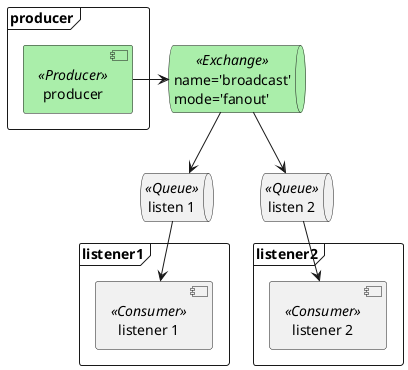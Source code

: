   @startuml
    frame producer {    
      component  "producer" <<Producer>> as Producer #aaeeaa
    }  
      queue  "name='broadcast'\nmode='fanout'" <<Exchange>> as broadcast #aaeeaa 
      queue  "listen 1" <<Queue>> as l1
      queue  "listen 2" <<Queue>> as l2
    frame listener1 {    
      component  "listener 1" <<Consumer>> as Listener1 
    }
    frame listener2 {    
      component  "listener 2" <<Consumer>> as Listener2 
    }  
      
      
      Producer -> broadcast
      broadcast --> l1
      broadcast --> l2
      l1 --> Listener1
      l2 --> Listener2
  
  @enduml
